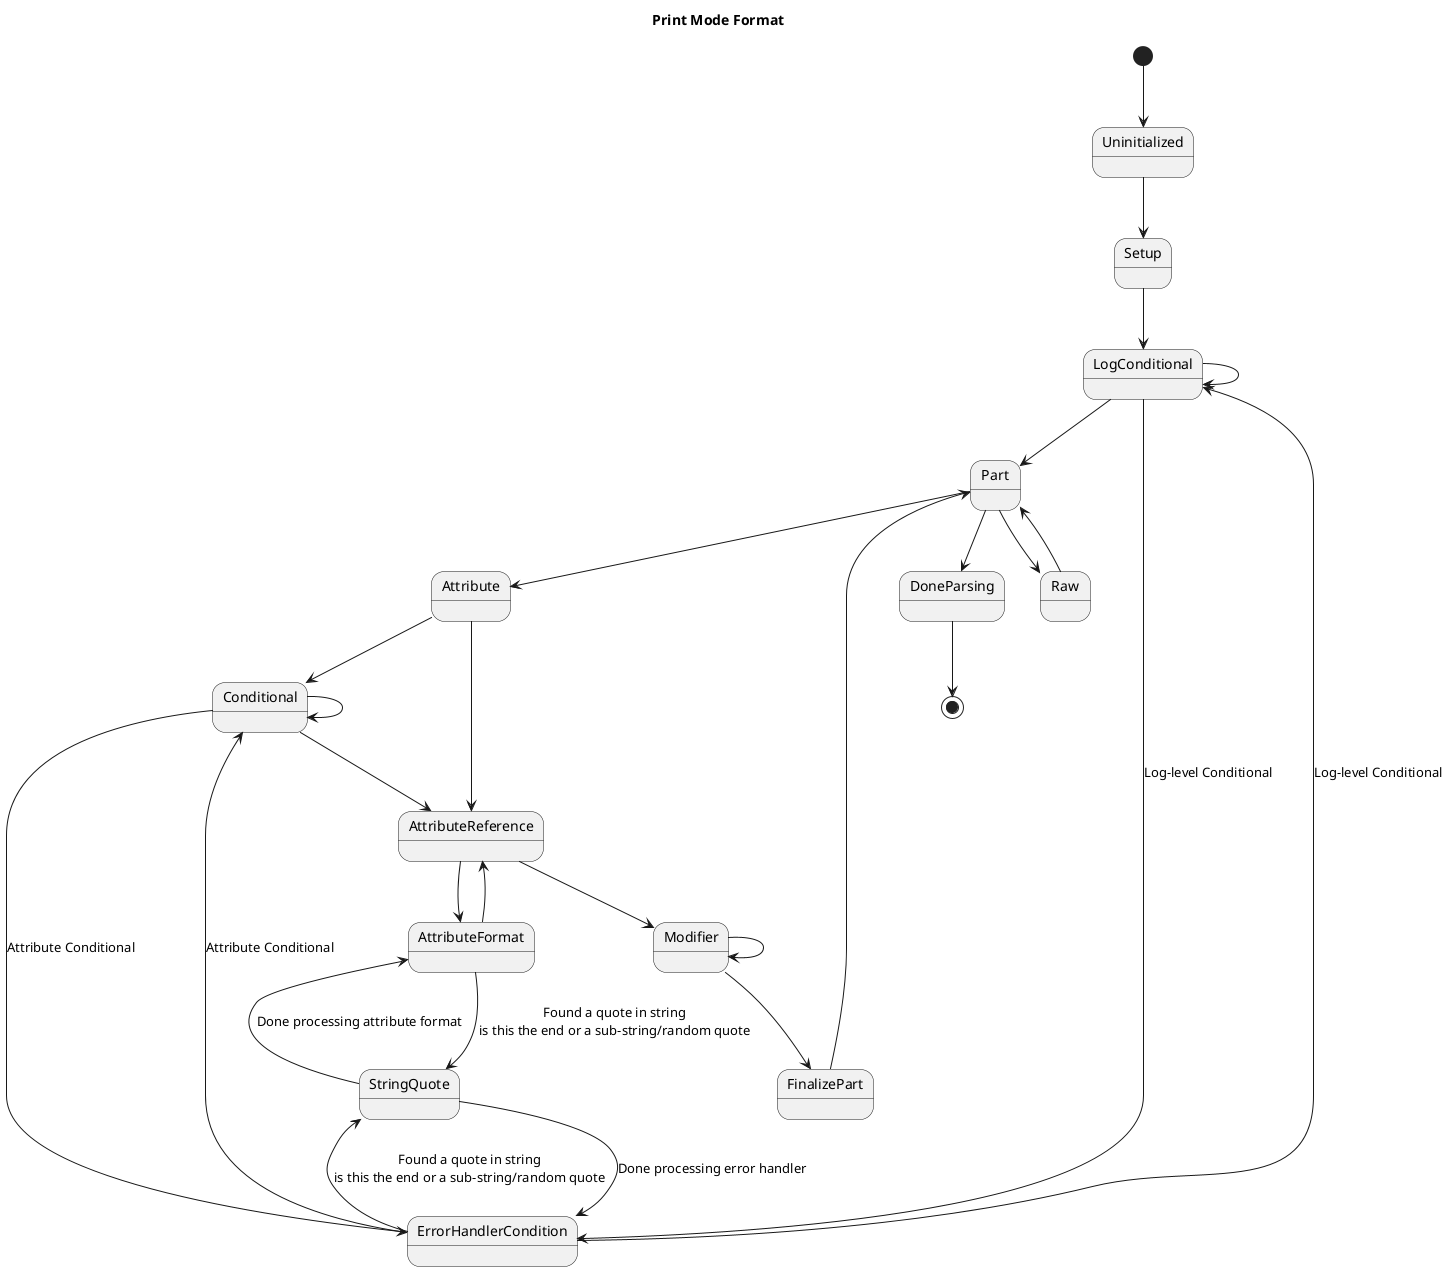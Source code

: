 @startuml

title Print Mode Format

[*] --> Uninitialized
Uninitialized --> Setup

Setup --> LogConditional

LogConditional --> LogConditional

LogConditional --> Part

Part --> DoneParsing

Part --> Raw
Raw --> Part

Part --> Attribute

Attribute --> Conditional
Attribute --> AttributeReference
Conditional --> Conditional
Conditional --> AttributeReference
AttributeReference --> Modifier
Modifier --> Modifier
Modifier --> FinalizePart

FinalizePart --> Part

AttributeReference --> AttributeFormat
AttributeFormat --> AttributeReference

AttributeFormat --> StringQuote : Found a quote in string\nis this the end or a sub-string/random quote
StringQuote --> AttributeFormat : Done processing attribute format

LogConditional --> ErrorHandlerCondition : Log-level Conditional
ErrorHandlerCondition --> LogConditional : Log-level Conditional
Conditional --> ErrorHandlerCondition : Attribute Conditional
ErrorHandlerCondition --> Conditional : Attribute Conditional

ErrorHandlerCondition --> StringQuote : Found a quote in string\nis this the end or a sub-string/random quote
StringQuote --> ErrorHandlerCondition : Done processing error handler

DoneParsing --> [*]

@enduml